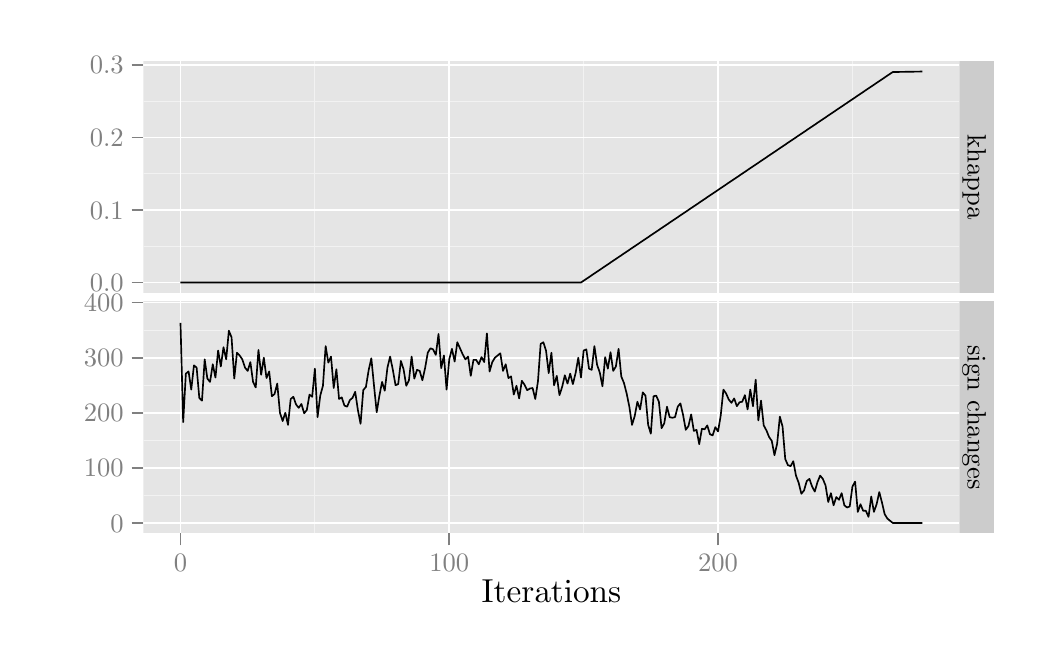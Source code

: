 % Created by tikzDevice version 0.7.0 on 2014-05-12 14:43:57
% !TEX encoding = UTF-8 Unicode
\begin{tikzpicture}[x=1pt,y=1pt]
\definecolor[named]{fillColor}{rgb}{1.00,1.00,1.00}
\path[use as bounding box,fill=fillColor,fill opacity=0.00] (0,0) rectangle (361.35,216.81);
\begin{scope}
\path[clip] (  0.00,  0.00) rectangle (361.35,216.81);
\definecolor[named]{drawColor}{rgb}{1.00,1.00,1.00}
\definecolor[named]{fillColor}{rgb}{1.00,1.00,1.00}

\path[draw=drawColor,line width= 0.6pt,line join=round,line cap=round,fill=fillColor] ( -0.00,  0.00) rectangle (361.35,216.81);
\end{scope}
\begin{scope}
\path[clip] ( 41.82,120.91) rectangle (336.67,204.77);
\definecolor[named]{fillColor}{rgb}{0.90,0.90,0.90}

\path[fill=fillColor] ( 41.82,120.91) rectangle (336.67,204.77);
\definecolor[named]{drawColor}{rgb}{0.95,0.95,0.95}

\path[draw=drawColor,line width= 0.3pt,line join=round] ( 41.82,137.83) --
	(336.67,137.83);

\path[draw=drawColor,line width= 0.3pt,line join=round] ( 41.82,164.06) --
	(336.67,164.06);

\path[draw=drawColor,line width= 0.3pt,line join=round] ( 41.82,190.29) --
	(336.67,190.29);

\path[draw=drawColor,line width= 0.3pt,line join=round] (103.78,120.91) --
	(103.78,204.77);

\path[draw=drawColor,line width= 0.3pt,line join=round] (200.90,120.91) --
	(200.90,204.77);

\path[draw=drawColor,line width= 0.3pt,line join=round] (298.02,120.91) --
	(298.02,204.77);
\definecolor[named]{drawColor}{rgb}{1.00,1.00,1.00}

\path[draw=drawColor,line width= 0.6pt,line join=round] ( 41.82,124.72) --
	(336.67,124.72);

\path[draw=drawColor,line width= 0.6pt,line join=round] ( 41.82,150.95) --
	(336.67,150.95);

\path[draw=drawColor,line width= 0.6pt,line join=round] ( 41.82,177.17) --
	(336.67,177.17);

\path[draw=drawColor,line width= 0.6pt,line join=round] ( 41.82,203.40) --
	(336.67,203.40);

\path[draw=drawColor,line width= 0.6pt,line join=round] ( 55.22,120.91) --
	( 55.22,204.77);

\path[draw=drawColor,line width= 0.6pt,line join=round] (152.34,120.91) --
	(152.34,204.77);

\path[draw=drawColor,line width= 0.6pt,line join=round] (249.46,120.91) --
	(249.46,204.77);
\definecolor[named]{drawColor}{rgb}{0.00,0.00,0.00}

\path[draw=drawColor,line width= 0.6pt,line join=round] ( 55.22,124.72) --
	( 56.19,124.72) --
	( 57.16,124.72) --
	( 58.14,124.72) --
	( 59.11,124.72) --
	( 60.08,124.72) --
	( 61.05,124.72) --
	( 62.02,124.72) --
	( 62.99,124.72) --
	( 63.96,124.72) --
	( 64.93,124.72) --
	( 65.90,124.72) --
	( 66.88,124.72) --
	( 67.85,124.72) --
	( 68.82,124.72) --
	( 69.79,124.72) --
	( 70.76,124.72) --
	( 71.73,124.72) --
	( 72.70,124.72) --
	( 73.67,124.72) --
	( 74.65,124.72) --
	( 75.62,124.72) --
	( 76.59,124.72) --
	( 77.56,124.72) --
	( 78.53,124.72) --
	( 79.50,124.72) --
	( 80.47,124.72) --
	( 81.44,124.72) --
	( 82.41,124.72) --
	( 83.39,124.72) --
	( 84.36,124.72) --
	( 85.33,124.72) --
	( 86.30,124.72) --
	( 87.27,124.72) --
	( 88.24,124.72) --
	( 89.21,124.72) --
	( 90.18,124.72) --
	( 91.16,124.72) --
	( 92.13,124.72) --
	( 93.10,124.72) --
	( 94.07,124.72) --
	( 95.04,124.72) --
	( 96.01,124.72) --
	( 96.98,124.72) --
	( 97.95,124.72) --
	( 98.92,124.72) --
	( 99.90,124.72) --
	(100.87,124.72) --
	(101.84,124.72) --
	(102.81,124.72) --
	(103.78,124.72) --
	(104.75,124.72) --
	(105.72,124.72) --
	(106.69,124.72) --
	(107.67,124.72) --
	(108.64,124.72) --
	(109.61,124.72) --
	(110.58,124.72) --
	(111.55,124.72) --
	(112.52,124.72) --
	(113.49,124.72) --
	(114.46,124.72) --
	(115.44,124.72) --
	(116.41,124.72) --
	(117.38,124.72) --
	(118.35,124.72) --
	(119.32,124.72) --
	(120.29,124.72) --
	(121.26,124.72) --
	(122.23,124.72) --
	(123.20,124.72) --
	(124.18,124.72) --
	(125.15,124.72) --
	(126.12,124.72) --
	(127.09,124.72) --
	(128.06,124.72) --
	(129.03,124.72) --
	(130.00,124.72) --
	(130.97,124.72) --
	(131.95,124.72) --
	(132.92,124.72) --
	(133.89,124.72) --
	(134.86,124.72) --
	(135.83,124.72) --
	(136.80,124.72) --
	(137.77,124.72) --
	(138.74,124.72) --
	(139.71,124.72) --
	(140.69,124.72) --
	(141.66,124.72) --
	(142.63,124.72) --
	(143.60,124.72) --
	(144.57,124.72) --
	(145.54,124.72) --
	(146.51,124.72) --
	(147.48,124.72) --
	(148.46,124.72) --
	(149.43,124.72) --
	(150.40,124.72) --
	(151.37,124.72) --
	(152.34,124.72) --
	(153.31,124.72) --
	(154.28,124.72) --
	(155.25,124.72) --
	(156.22,124.72) --
	(157.20,124.72) --
	(158.17,124.72) --
	(159.14,124.72) --
	(160.11,124.72) --
	(161.08,124.72) --
	(162.05,124.72) --
	(163.02,124.72) --
	(163.99,124.72) --
	(164.97,124.72) --
	(165.94,124.72) --
	(166.91,124.72) --
	(167.88,124.72) --
	(168.85,124.72) --
	(169.82,124.72) --
	(170.79,124.72) --
	(171.76,124.72) --
	(172.73,124.72) --
	(173.71,124.72) --
	(174.68,124.72) --
	(175.65,124.72) --
	(176.62,124.72) --
	(177.59,124.72) --
	(178.56,124.72) --
	(179.53,124.72) --
	(180.50,124.72) --
	(181.48,124.72) --
	(182.45,124.72) --
	(183.42,124.72) --
	(184.39,124.72) --
	(185.36,124.72) --
	(186.33,124.72) --
	(187.30,124.72) --
	(188.27,124.72) --
	(189.25,124.72) --
	(190.22,124.72) --
	(191.19,124.72) --
	(192.16,124.72) --
	(193.13,124.72) --
	(194.10,124.72) --
	(195.07,124.72) --
	(196.04,124.72) --
	(197.01,124.72) --
	(197.99,124.72) --
	(198.96,124.72) --
	(199.93,124.72) --
	(200.90,125.37) --
	(201.87,126.03) --
	(202.84,126.68) --
	(203.81,127.34) --
	(204.78,128.00) --
	(205.76,128.65) --
	(206.73,129.31) --
	(207.70,129.96) --
	(208.67,130.62) --
	(209.64,131.27) --
	(210.61,131.93) --
	(211.58,132.59) --
	(212.55,133.24) --
	(213.52,133.90) --
	(214.50,134.55) --
	(215.47,135.21) --
	(216.44,135.86) --
	(217.41,136.52) --
	(218.38,137.18) --
	(219.35,137.83) --
	(220.32,138.49) --
	(221.29,139.14) --
	(222.27,139.80) --
	(223.24,140.45) --
	(224.21,141.11) --
	(225.18,141.77) --
	(226.15,142.42) --
	(227.12,143.08) --
	(228.09,143.73) --
	(229.06,144.39) --
	(230.03,145.04) --
	(231.01,145.70) --
	(231.98,146.36) --
	(232.95,147.01) --
	(233.92,147.67) --
	(234.89,148.32) --
	(235.86,148.98) --
	(236.83,149.63) --
	(237.80,150.29) --
	(238.78,150.95) --
	(239.75,151.60) --
	(240.72,152.26) --
	(241.69,152.91) --
	(242.66,153.57) --
	(243.63,154.22) --
	(244.60,154.88) --
	(245.57,155.54) --
	(246.54,156.19) --
	(247.52,156.85) --
	(248.49,157.50) --
	(249.46,158.16) --
	(250.43,158.81) --
	(251.40,159.47) --
	(252.37,160.13) --
	(253.34,160.78) --
	(254.31,161.44) --
	(255.29,162.09) --
	(256.26,162.75) --
	(257.23,163.40) --
	(258.20,164.06) --
	(259.17,164.72) --
	(260.14,165.37) --
	(261.11,166.03) --
	(262.08,166.68) --
	(263.06,167.34) --
	(264.03,167.99) --
	(265.00,168.65) --
	(265.97,169.31) --
	(266.94,169.96) --
	(267.91,170.62) --
	(268.88,171.27) --
	(269.85,171.93) --
	(270.82,172.58) --
	(271.80,173.24) --
	(272.77,173.90) --
	(273.74,174.55) --
	(274.71,175.21) --
	(275.68,175.86) --
	(276.65,176.52) --
	(277.62,177.17) --
	(278.59,177.83) --
	(279.57,178.49) --
	(280.54,179.14) --
	(281.51,179.80) --
	(282.48,180.45) --
	(283.45,181.11) --
	(284.42,181.76) --
	(285.39,182.42) --
	(286.36,183.08) --
	(287.33,183.73) --
	(288.31,184.39) --
	(289.28,185.04) --
	(290.25,185.70) --
	(291.22,186.35) --
	(292.19,187.01) --
	(293.16,187.67) --
	(294.13,188.32) --
	(295.10,188.98) --
	(296.08,189.63) --
	(297.05,190.29) --
	(298.02,190.94) --
	(298.99,191.60) --
	(299.96,192.26) --
	(300.93,192.91) --
	(301.90,193.57) --
	(302.87,194.22) --
	(303.84,194.88) --
	(304.82,195.53) --
	(305.79,196.19) --
	(306.76,196.85) --
	(307.73,197.50) --
	(308.70,198.16) --
	(309.67,198.81) --
	(310.64,199.47) --
	(311.61,200.12) --
	(312.59,200.78) --
	(313.56,200.80) --
	(314.53,200.81) --
	(315.50,200.83) --
	(316.47,200.84) --
	(317.44,200.86) --
	(318.41,200.87) --
	(319.38,200.89) --
	(320.35,200.91) --
	(321.33,200.92) --
	(322.30,200.94) --
	(323.27,200.95);
\end{scope}
\begin{scope}
\path[clip] ( 41.82, 34.03) rectangle (336.67,117.89);
\definecolor[named]{fillColor}{rgb}{0.90,0.90,0.90}

\path[fill=fillColor] ( 41.82, 34.03) rectangle (336.67,117.89);
\definecolor[named]{drawColor}{rgb}{0.95,0.95,0.95}

\path[draw=drawColor,line width= 0.3pt,line join=round] ( 41.82, 47.80) --
	(336.67, 47.80);

\path[draw=drawColor,line width= 0.3pt,line join=round] ( 41.82, 67.70) --
	(336.67, 67.70);

\path[draw=drawColor,line width= 0.3pt,line join=round] ( 41.82, 87.61) --
	(336.67, 87.61);

\path[draw=drawColor,line width= 0.3pt,line join=round] ( 41.82,107.51) --
	(336.67,107.51);

\path[draw=drawColor,line width= 0.3pt,line join=round] (103.78, 34.03) --
	(103.78,117.89);

\path[draw=drawColor,line width= 0.3pt,line join=round] (200.90, 34.03) --
	(200.90,117.89);

\path[draw=drawColor,line width= 0.3pt,line join=round] (298.02, 34.03) --
	(298.02,117.89);
\definecolor[named]{drawColor}{rgb}{1.00,1.00,1.00}

\path[draw=drawColor,line width= 0.6pt,line join=round] ( 41.82, 37.85) --
	(336.67, 37.85);

\path[draw=drawColor,line width= 0.6pt,line join=round] ( 41.82, 57.75) --
	(336.67, 57.75);

\path[draw=drawColor,line width= 0.6pt,line join=round] ( 41.82, 77.66) --
	(336.67, 77.66);

\path[draw=drawColor,line width= 0.6pt,line join=round] ( 41.82, 97.56) --
	(336.67, 97.56);

\path[draw=drawColor,line width= 0.6pt,line join=round] ( 41.82,117.47) --
	(336.67,117.47);

\path[draw=drawColor,line width= 0.6pt,line join=round] ( 55.22, 34.03) --
	( 55.22,117.89);

\path[draw=drawColor,line width= 0.6pt,line join=round] (152.34, 34.03) --
	(152.34,117.89);

\path[draw=drawColor,line width= 0.6pt,line join=round] (249.46, 34.03) --
	(249.46,117.89);
\definecolor[named]{drawColor}{rgb}{0.00,0.00,0.00}

\path[draw=drawColor,line width= 0.6pt,line join=round] ( 55.22,110.10) --
	( 56.19, 74.27) --
	( 57.16, 91.79) --
	( 58.14, 92.59) --
	( 59.11, 86.02) --
	( 60.08, 94.77) --
	( 61.05, 93.98) --
	( 62.02, 83.03) --
	( 62.99, 82.04) --
	( 63.96, 96.96) --
	( 64.93, 90.00) --
	( 65.90, 88.80) --
	( 66.88, 95.17) --
	( 67.85, 90.40) --
	( 68.82,100.15) --
	( 69.79, 94.38) --
	( 70.76,101.34) --
	( 71.73, 96.96) --
	( 72.70,107.31) --
	( 73.67,104.93) --
	( 74.65, 90.00) --
	( 75.62, 99.35) --
	( 76.59, 98.36) --
	( 77.56, 96.96) --
	( 78.53, 93.98) --
	( 79.50, 92.78) --
	( 80.47, 95.97) --
	( 81.44, 88.80) --
	( 82.41, 86.81) --
	( 83.39,100.35) --
	( 84.36, 91.39) --
	( 85.33, 97.56) --
	( 86.30, 90.20) --
	( 87.27, 92.59) --
	( 88.24, 83.63) --
	( 89.21, 84.42) --
	( 90.18, 88.21) --
	( 91.16, 77.66) --
	( 92.13, 74.67) --
	( 93.10, 77.66) --
	( 94.07, 73.28) --
	( 95.04, 82.63) --
	( 96.01, 83.43) --
	( 96.98, 80.64) --
	( 97.95, 79.45) --
	( 98.92, 80.84) --
	( 99.90, 77.46) --
	(100.87, 78.65) --
	(101.84, 84.22) --
	(102.81, 83.43) --
	(103.78, 93.58) --
	(104.75, 76.06) --
	(105.72, 83.83) --
	(106.69, 87.41) --
	(107.67,101.74) --
	(108.64, 95.77) --
	(109.61, 97.96) --
	(110.58, 86.61) --
	(111.55, 93.38) --
	(112.52, 82.63) --
	(113.49, 83.23) --
	(114.46, 80.24) --
	(115.44, 79.85) --
	(116.41, 82.23) --
	(117.38, 83.03) --
	(118.35, 85.22) --
	(119.32, 78.65) --
	(120.29, 73.68) --
	(121.26, 85.82) --
	(122.23, 87.01) --
	(123.20, 92.98) --
	(124.18, 97.36) --
	(125.15, 87.41) --
	(126.12, 77.86) --
	(127.09, 83.83) --
	(128.06, 88.80) --
	(129.03, 85.62) --
	(130.00, 93.98) --
	(130.97, 97.96) --
	(131.95, 93.18) --
	(132.92, 87.61) --
	(133.89, 88.01) --
	(134.86, 96.37) --
	(135.83, 93.38) --
	(136.80, 87.41) --
	(137.77, 89.40) --
	(138.74, 97.96) --
	(139.71, 90.00) --
	(140.69, 93.18) --
	(141.66, 92.78) --
	(142.63, 89.40) --
	(143.60, 93.78) --
	(144.57, 99.35) --
	(145.54,100.95) --
	(146.51,100.55) --
	(147.48, 98.56) --
	(148.46,106.12) --
	(149.43, 93.78) --
	(150.40, 98.36) --
	(151.37, 86.02) --
	(152.34, 96.96) --
	(153.31,100.75) --
	(154.28, 96.17) --
	(155.25,103.13) --
	(156.22,100.95) --
	(157.20, 98.76) --
	(158.17, 96.96) --
	(159.14, 97.96) --
	(160.11, 90.99) --
	(161.08, 96.77) --
	(162.05, 96.77) --
	(163.02, 95.17) --
	(163.99, 97.76) --
	(164.97, 95.97) --
	(165.94,106.32) --
	(166.91, 92.59) --
	(167.88, 95.97) --
	(168.85, 97.56) --
	(169.82, 98.36) --
	(170.79, 99.15) --
	(171.76, 92.78) --
	(172.73, 95.17) --
	(173.71, 90.20) --
	(174.68, 90.79) --
	(175.65, 84.22) --
	(176.62, 87.41) --
	(177.59, 82.83) --
	(178.56, 89.20) --
	(179.53, 87.81) --
	(180.50, 85.82) --
	(181.48, 86.41) --
	(182.45, 86.61) --
	(183.42, 82.63) --
	(184.39, 89.00) --
	(185.36,102.54) --
	(186.33,103.13) --
	(187.30,100.15) --
	(188.27, 91.99) --
	(189.25, 99.35) --
	(190.22, 87.61) --
	(191.19, 90.99) --
	(192.16, 84.03) --
	(193.13, 87.01) --
	(194.10, 91.19) --
	(195.07, 88.21) --
	(196.04, 91.79) --
	(197.01, 88.01) --
	(197.99, 91.99) --
	(198.96, 97.56) --
	(199.93, 90.40) --
	(200.90,100.15) --
	(201.87,100.55) --
	(202.84, 93.58) --
	(203.81, 93.18) --
	(204.78,101.74) --
	(205.76, 94.97) --
	(206.73, 92.19) --
	(207.70, 87.21) --
	(208.67, 97.76) --
	(209.64, 93.58) --
	(210.61, 99.55) --
	(211.58, 92.78) --
	(212.55, 94.38) --
	(213.52,100.75) --
	(214.50, 90.79) --
	(215.47, 88.40) --
	(216.44, 84.62) --
	(217.41, 79.85) --
	(218.38, 73.28) --
	(219.35, 76.46) --
	(220.32, 81.64) --
	(221.29, 78.85) --
	(222.27, 85.02) --
	(223.24, 83.83) --
	(224.21, 73.28) --
	(225.18, 70.09) --
	(226.15, 83.63) --
	(227.12, 83.83) --
	(228.09, 81.64) --
	(229.06, 72.08) --
	(230.03, 73.87) --
	(231.01, 79.85) --
	(231.98, 76.06) --
	(232.95, 75.86) --
	(233.92, 76.06) --
	(234.89, 79.85) --
	(235.86, 81.04) --
	(236.83, 76.86) --
	(237.80, 71.49) --
	(238.78, 72.88) --
	(239.75, 77.06) --
	(240.72, 71.09) --
	(241.69, 71.49) --
	(242.66, 66.31) --
	(243.63, 71.88) --
	(244.60, 71.68) --
	(245.57, 73.08) --
	(246.54, 69.89) --
	(247.52, 69.50) --
	(248.49, 72.48) --
	(249.46, 70.89) --
	(250.43, 76.66) --
	(251.40, 86.02) --
	(252.37, 84.62) --
	(253.34, 82.43) --
	(254.31, 81.24) --
	(255.29, 82.83) --
	(256.26, 80.04) --
	(257.23, 81.44) --
	(258.20, 81.64) --
	(259.17, 84.03) --
	(260.14, 78.85) --
	(261.11, 86.02) --
	(262.08, 80.04) --
	(263.06, 89.60) --
	(264.03, 74.87) --
	(265.00, 82.04) --
	(265.97, 73.08) --
	(266.94, 71.29) --
	(267.91, 68.90) --
	(268.88, 67.50) --
	(269.85, 62.33) --
	(270.82, 66.51) --
	(271.80, 76.26) --
	(272.77, 72.68) --
	(273.74, 60.94) --
	(274.71, 58.75) --
	(275.68, 58.35) --
	(276.65, 60.14) --
	(277.62, 54.96) --
	(278.59, 52.38) --
	(279.57, 48.40) --
	(280.54, 49.59) --
	(281.51, 52.97) --
	(282.48, 53.77) --
	(283.45, 50.98) --
	(284.42, 49.19) --
	(285.39, 52.58) --
	(286.36, 54.96) --
	(287.33, 53.77) --
	(288.31, 51.38) --
	(289.28, 45.41) --
	(290.25, 48.60) --
	(291.22, 44.22) --
	(292.19, 47.20) --
	(293.16, 46.21) --
	(294.13, 48.60) --
	(295.10, 44.22) --
	(296.08, 43.42) --
	(297.05, 43.82) --
	(298.02, 50.98) --
	(298.99, 52.78) --
	(299.96, 41.83) --
	(300.93, 44.61) --
	(301.90, 42.23) --
	(302.87, 42.23) --
	(303.84, 40.04) --
	(304.82, 47.40) --
	(305.79, 41.83) --
	(306.76, 44.61) --
	(307.73, 48.99) --
	(308.70, 45.21) --
	(309.67, 41.03) --
	(310.64, 39.44) --
	(311.61, 38.64) --
	(312.59, 37.85) --
	(313.56, 37.85) --
	(314.53, 37.85) --
	(315.50, 37.85) --
	(316.47, 37.85) --
	(317.44, 37.85) --
	(318.41, 37.85) --
	(319.38, 37.85) --
	(320.35, 37.85) --
	(321.33, 37.85) --
	(322.30, 37.85) --
	(323.27, 37.85);
\end{scope}
\begin{scope}
\path[clip] (  0.00,  0.00) rectangle (361.35,216.81);
\definecolor[named]{drawColor}{rgb}{0.50,0.50,0.50}

\node[text=drawColor,anchor=base east,inner sep=0pt, outer sep=0pt, scale=  0.96] at ( 34.71,121.41) {0.0};

\node[text=drawColor,anchor=base east,inner sep=0pt, outer sep=0pt, scale=  0.96] at ( 34.71,147.64) {0.1};

\node[text=drawColor,anchor=base east,inner sep=0pt, outer sep=0pt, scale=  0.96] at ( 34.71,173.87) {0.2};

\node[text=drawColor,anchor=base east,inner sep=0pt, outer sep=0pt, scale=  0.96] at ( 34.71,200.10) {0.3};
\end{scope}
\begin{scope}
\path[clip] (  0.00,  0.00) rectangle (361.35,216.81);
\definecolor[named]{drawColor}{rgb}{0.50,0.50,0.50}

\path[draw=drawColor,line width= 0.6pt,line join=round] ( 37.55,124.72) --
	( 41.82,124.72);

\path[draw=drawColor,line width= 0.6pt,line join=round] ( 37.55,150.95) --
	( 41.82,150.95);

\path[draw=drawColor,line width= 0.6pt,line join=round] ( 37.55,177.17) --
	( 41.82,177.17);

\path[draw=drawColor,line width= 0.6pt,line join=round] ( 37.55,203.40) --
	( 41.82,203.40);
\end{scope}
\begin{scope}
\path[clip] (  0.00,  0.00) rectangle (361.35,216.81);
\definecolor[named]{drawColor}{rgb}{0.50,0.50,0.50}

\node[text=drawColor,anchor=base east,inner sep=0pt, outer sep=0pt, scale=  0.96] at ( 34.71, 34.54) {0};

\node[text=drawColor,anchor=base east,inner sep=0pt, outer sep=0pt, scale=  0.96] at ( 34.71, 54.45) {100};

\node[text=drawColor,anchor=base east,inner sep=0pt, outer sep=0pt, scale=  0.96] at ( 34.71, 74.35) {200};

\node[text=drawColor,anchor=base east,inner sep=0pt, outer sep=0pt, scale=  0.96] at ( 34.71, 94.26) {300};

\node[text=drawColor,anchor=base east,inner sep=0pt, outer sep=0pt, scale=  0.96] at ( 34.71,114.16) {400};
\end{scope}
\begin{scope}
\path[clip] (  0.00,  0.00) rectangle (361.35,216.81);
\definecolor[named]{drawColor}{rgb}{0.50,0.50,0.50}

\path[draw=drawColor,line width= 0.6pt,line join=round] ( 37.55, 37.85) --
	( 41.82, 37.85);

\path[draw=drawColor,line width= 0.6pt,line join=round] ( 37.55, 57.75) --
	( 41.82, 57.75);

\path[draw=drawColor,line width= 0.6pt,line join=round] ( 37.55, 77.66) --
	( 41.82, 77.66);

\path[draw=drawColor,line width= 0.6pt,line join=round] ( 37.55, 97.56) --
	( 41.82, 97.56);

\path[draw=drawColor,line width= 0.6pt,line join=round] ( 37.55,117.47) --
	( 41.82,117.47);
\end{scope}
\begin{scope}
\path[clip] (336.67,120.91) rectangle (349.31,204.77);
\definecolor[named]{fillColor}{rgb}{0.80,0.80,0.80}

\path[fill=fillColor] (336.67,120.91) rectangle (349.31,204.77);
\definecolor[named]{drawColor}{rgb}{0.00,0.00,0.00}

\node[text=drawColor,rotate=270.00,anchor=base,inner sep=0pt, outer sep=0pt, scale=  0.96] at (339.68,162.84) {khappa};
\end{scope}
\begin{scope}
\path[clip] (336.67, 34.03) rectangle (349.31,117.89);
\definecolor[named]{fillColor}{rgb}{0.80,0.80,0.80}

\path[fill=fillColor] (336.67, 34.03) rectangle (349.31,117.89);
\definecolor[named]{drawColor}{rgb}{0.00,0.00,0.00}

\node[text=drawColor,rotate=270.00,anchor=base,inner sep=0pt, outer sep=0pt, scale=  0.96] at (339.68, 75.96) {sign changes};
\end{scope}
\begin{scope}
\path[clip] (  0.00,  0.00) rectangle (361.35,216.81);
\definecolor[named]{drawColor}{rgb}{0.50,0.50,0.50}

\path[draw=drawColor,line width= 0.6pt,line join=round] ( 55.22, 29.77) --
	( 55.22, 34.03);

\path[draw=drawColor,line width= 0.6pt,line join=round] (152.34, 29.77) --
	(152.34, 34.03);

\path[draw=drawColor,line width= 0.6pt,line join=round] (249.46, 29.77) --
	(249.46, 34.03);
\end{scope}
\begin{scope}
\path[clip] (  0.00,  0.00) rectangle (361.35,216.81);
\definecolor[named]{drawColor}{rgb}{0.50,0.50,0.50}

\node[text=drawColor,anchor=base,inner sep=0pt, outer sep=0pt, scale=  0.96] at ( 55.22, 20.31) {0};

\node[text=drawColor,anchor=base,inner sep=0pt, outer sep=0pt, scale=  0.96] at (152.34, 20.31) {100};

\node[text=drawColor,anchor=base,inner sep=0pt, outer sep=0pt, scale=  0.96] at (249.46, 20.31) {200};
\end{scope}
\begin{scope}
\path[clip] (  0.00,  0.00) rectangle (361.35,216.81);
\definecolor[named]{drawColor}{rgb}{0.00,0.00,0.00}

\node[text=drawColor,anchor=base,inner sep=0pt, outer sep=0pt, scale=  1.20] at (189.25,  9.03) {Iterations};
\end{scope}
\end{tikzpicture}
